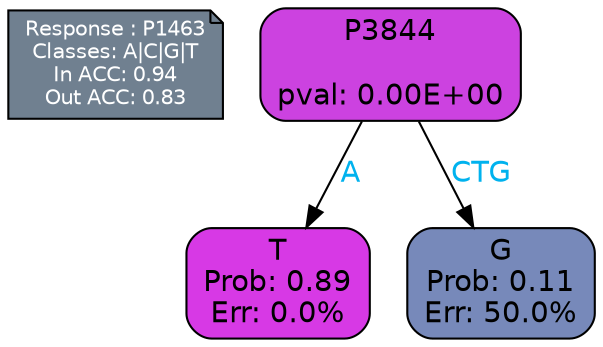 digraph Tree {
node [shape=box, style="filled, rounded", color="black", fontname=helvetica] ;
graph [ranksep=equally, splines=polylines, bgcolor=transparent, dpi=600] ;
edge [fontname=helvetica] ;
LEGEND [label="Response : P1463
Classes: A|C|G|T
In ACC: 0.94
Out ACC: 0.83
",shape=note,align=left,style=filled,fillcolor="slategray",fontcolor="white",fontsize=10];1 [label="P3844

pval: 0.00E+00", fillcolor="#cc42e0"] ;
2 [label="T
Prob: 0.89
Err: 0.0%", fillcolor="#d739e5"] ;
3 [label="G
Prob: 0.11
Err: 50.0%", fillcolor="#7789ba"] ;
1 -> 2 [label="A",fontcolor=deepskyblue2] ;
1 -> 3 [label="CTG",fontcolor=deepskyblue2] ;
{rank = same; 2;3;}{rank = same; LEGEND;1;}}